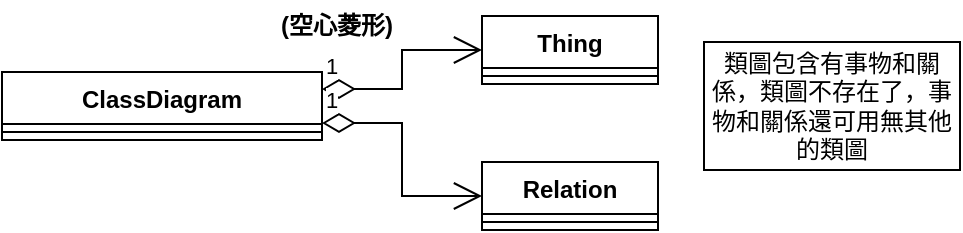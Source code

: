 <mxfile version="22.0.8" type="device">
  <diagram name="第 1 页" id="Mm0hC2-zrbVgDmfwnK1h">
    <mxGraphModel dx="336" dy="533" grid="0" gridSize="10" guides="1" tooltips="1" connect="1" arrows="1" fold="1" page="1" pageScale="1" pageWidth="827" pageHeight="1169" math="0" shadow="0">
      <root>
        <mxCell id="0" />
        <mxCell id="1" parent="0" />
        <mxCell id="MWRULVRWjAI7JQODRnuG-46" value="ClassDiagram&lt;br&gt;" style="swimlane;fontStyle=1;align=center;verticalAlign=top;childLayout=stackLayout;horizontal=1;startSize=26;horizontalStack=0;resizeParent=1;resizeParentMax=0;resizeLast=0;collapsible=1;marginBottom=0;whiteSpace=wrap;html=1;" vertex="1" parent="1">
          <mxGeometry x="39" y="307" width="160" height="34" as="geometry" />
        </mxCell>
        <mxCell id="MWRULVRWjAI7JQODRnuG-48" value="" style="line;strokeWidth=1;fillColor=none;align=left;verticalAlign=middle;spacingTop=-1;spacingLeft=3;spacingRight=3;rotatable=0;labelPosition=right;points=[];portConstraint=eastwest;strokeColor=inherit;" vertex="1" parent="MWRULVRWjAI7JQODRnuG-46">
          <mxGeometry y="26" width="160" height="8" as="geometry" />
        </mxCell>
        <mxCell id="MWRULVRWjAI7JQODRnuG-50" value="1" style="endArrow=open;html=1;endSize=12;startArrow=diamondThin;startSize=14;startFill=0;edgeStyle=orthogonalEdgeStyle;align=left;verticalAlign=bottom;rounded=0;entryX=0;entryY=0.5;entryDx=0;entryDy=0;exitX=1;exitY=0.25;exitDx=0;exitDy=0;" edge="1" parent="1" source="MWRULVRWjAI7JQODRnuG-46" target="MWRULVRWjAI7JQODRnuG-51">
          <mxGeometry x="-1" y="3" relative="1" as="geometry">
            <mxPoint x="66" y="423" as="sourcePoint" />
            <mxPoint x="226" y="423" as="targetPoint" />
          </mxGeometry>
        </mxCell>
        <mxCell id="MWRULVRWjAI7JQODRnuG-51" value="Thing" style="swimlane;fontStyle=1;align=center;verticalAlign=top;childLayout=stackLayout;horizontal=1;startSize=26;horizontalStack=0;resizeParent=1;resizeParentMax=0;resizeLast=0;collapsible=1;marginBottom=0;whiteSpace=wrap;html=1;" vertex="1" parent="1">
          <mxGeometry x="279" y="279" width="88" height="34" as="geometry" />
        </mxCell>
        <mxCell id="MWRULVRWjAI7JQODRnuG-52" value="" style="line;strokeWidth=1;fillColor=none;align=left;verticalAlign=middle;spacingTop=-1;spacingLeft=3;spacingRight=3;rotatable=0;labelPosition=right;points=[];portConstraint=eastwest;strokeColor=inherit;" vertex="1" parent="MWRULVRWjAI7JQODRnuG-51">
          <mxGeometry y="26" width="88" height="8" as="geometry" />
        </mxCell>
        <mxCell id="MWRULVRWjAI7JQODRnuG-55" value="Relation&lt;br&gt;" style="swimlane;fontStyle=1;align=center;verticalAlign=top;childLayout=stackLayout;horizontal=1;startSize=26;horizontalStack=0;resizeParent=1;resizeParentMax=0;resizeLast=0;collapsible=1;marginBottom=0;whiteSpace=wrap;html=1;" vertex="1" parent="1">
          <mxGeometry x="279" y="352" width="88" height="34" as="geometry" />
        </mxCell>
        <mxCell id="MWRULVRWjAI7JQODRnuG-56" value="" style="line;strokeWidth=1;fillColor=none;align=left;verticalAlign=middle;spacingTop=-1;spacingLeft=3;spacingRight=3;rotatable=0;labelPosition=right;points=[];portConstraint=eastwest;strokeColor=inherit;" vertex="1" parent="MWRULVRWjAI7JQODRnuG-55">
          <mxGeometry y="26" width="88" height="8" as="geometry" />
        </mxCell>
        <mxCell id="MWRULVRWjAI7JQODRnuG-57" value="1" style="endArrow=open;html=1;endSize=12;startArrow=diamondThin;startSize=14;startFill=0;edgeStyle=orthogonalEdgeStyle;align=left;verticalAlign=bottom;rounded=0;entryX=0;entryY=0.5;entryDx=0;entryDy=0;exitX=1;exitY=0.75;exitDx=0;exitDy=0;" edge="1" parent="1" source="MWRULVRWjAI7JQODRnuG-46" target="MWRULVRWjAI7JQODRnuG-55">
          <mxGeometry x="-1" y="3" relative="1" as="geometry">
            <mxPoint x="76" y="433" as="sourcePoint" />
            <mxPoint x="236" y="433" as="targetPoint" />
          </mxGeometry>
        </mxCell>
        <mxCell id="MWRULVRWjAI7JQODRnuG-58" value="(空心菱形)" style="text;align=center;fontStyle=1;verticalAlign=middle;spacingLeft=3;spacingRight=3;strokeColor=none;rotatable=0;points=[[0,0.5],[1,0.5]];portConstraint=eastwest;html=1;" vertex="1" parent="1">
          <mxGeometry x="166" y="271" width="80" height="26" as="geometry" />
        </mxCell>
        <mxCell id="MWRULVRWjAI7JQODRnuG-59" value="類圖包含有事物和關係，類圖不存在了，事物和關係還可用無其他的類圖" style="html=1;whiteSpace=wrap;" vertex="1" parent="1">
          <mxGeometry x="390" y="292" width="128" height="64" as="geometry" />
        </mxCell>
      </root>
    </mxGraphModel>
  </diagram>
</mxfile>
